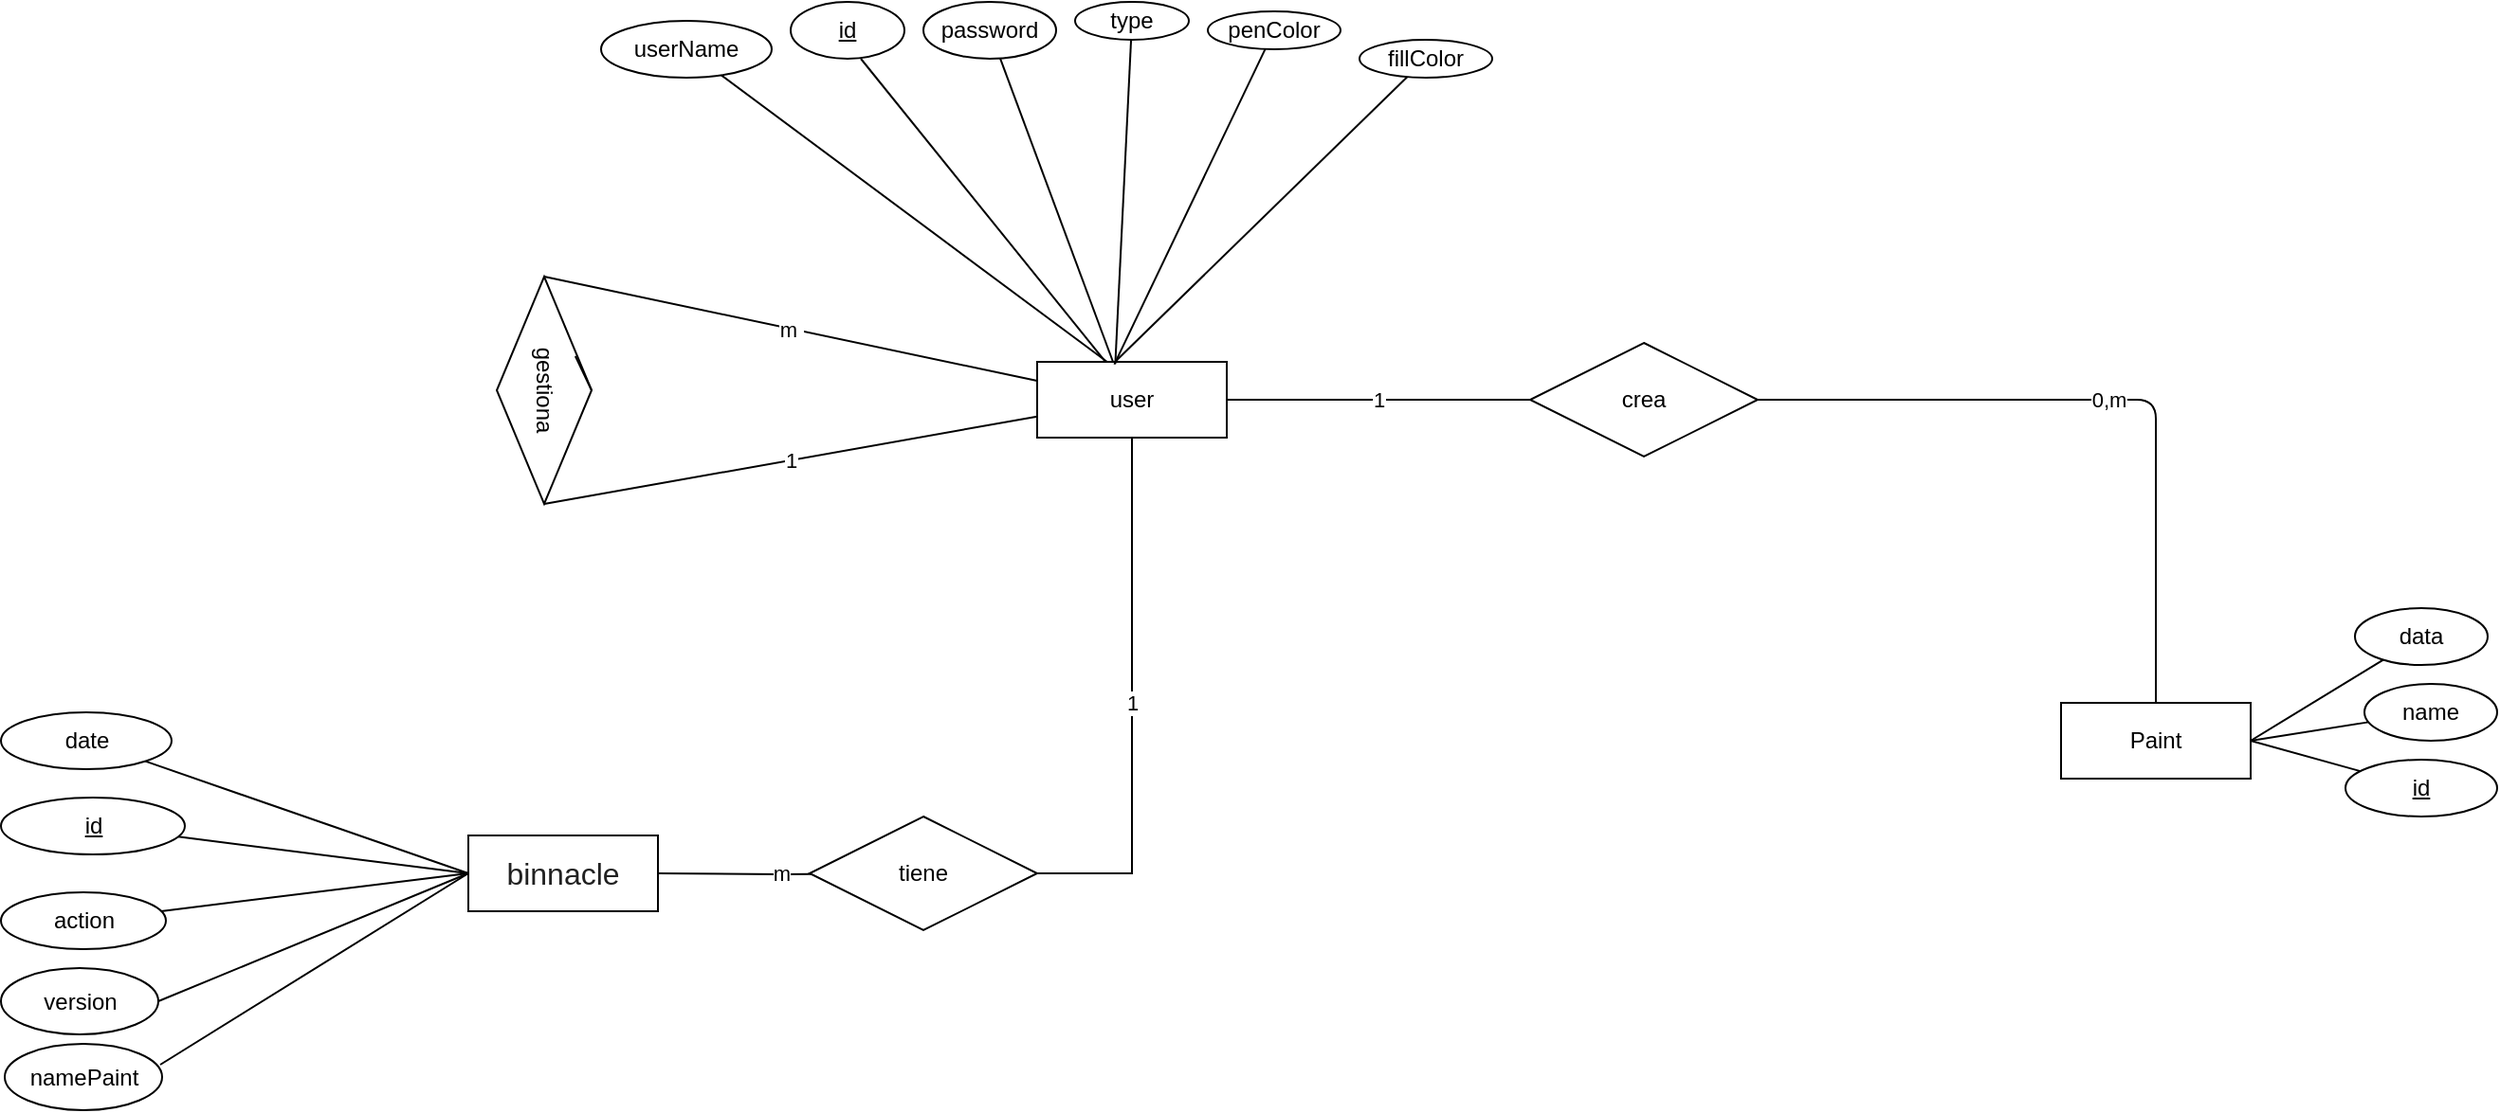 <mxfile version="13.9.9" type="device"><diagram id="G5ydUHcfMojE-vftAoOR" name="Page-1"><mxGraphModel dx="2249" dy="2031" grid="1" gridSize="10" guides="1" tooltips="1" connect="1" arrows="1" fold="1" page="1" pageScale="1" pageWidth="827" pageHeight="1169" math="0" shadow="0"><root><mxCell id="0"/><mxCell id="1" parent="0"/><mxCell id="npWHYww27oJNXXBFFFKz-29" value="&lt;font style=&quot;vertical-align: inherit&quot;&gt;&lt;font style=&quot;vertical-align: inherit&quot;&gt;1&lt;/font&gt;&lt;/font&gt;" style="rounded=0;orthogonalLoop=1;jettySize=auto;html=1;endArrow=none;endFill=0;entryX=1;entryY=0.5;entryDx=0;entryDy=0;" parent="1" source="npWHYww27oJNXXBFFFKz-2" target="npWHYww27oJNXXBFFFKz-28" edge="1"><mxGeometry relative="1" as="geometry"><mxPoint x="90" as="targetPoint"/></mxGeometry></mxCell><mxCell id="npWHYww27oJNXXBFFFKz-38" value="&lt;font style=&quot;vertical-align: inherit&quot;&gt;&lt;font style=&quot;vertical-align: inherit&quot;&gt;1&lt;/font&gt;&lt;/font&gt;" style="edgeStyle=orthogonalEdgeStyle;rounded=0;orthogonalLoop=1;jettySize=auto;html=1;entryX=0;entryY=0.5;entryDx=0;entryDy=0;endArrow=none;endFill=0;" parent="1" source="npWHYww27oJNXXBFFFKz-2" target="npWHYww27oJNXXBFFFKz-34" edge="1"><mxGeometry relative="1" as="geometry"><Array as="points"/></mxGeometry></mxCell><mxCell id="77kDI9rkIZS04G4vTpH_-10" style="rounded=0;orthogonalLoop=1;jettySize=auto;html=1;endArrow=none;endFill=0;exitX=0.374;exitY=0.01;exitDx=0;exitDy=0;exitPerimeter=0;" parent="1" source="npWHYww27oJNXXBFFFKz-2" target="77kDI9rkIZS04G4vTpH_-8" edge="1"><mxGeometry relative="1" as="geometry"/></mxCell><mxCell id="77kDI9rkIZS04G4vTpH_-11" style="rounded=0;orthogonalLoop=1;jettySize=auto;html=1;endArrow=none;endFill=0;entryX=0.617;entryY=1;entryDx=0;entryDy=0;entryPerimeter=0;exitX=0.365;exitY=0.013;exitDx=0;exitDy=0;exitPerimeter=0;" parent="1" source="npWHYww27oJNXXBFFFKz-2" target="77kDI9rkIZS04G4vTpH_-9" edge="1"><mxGeometry relative="1" as="geometry"><mxPoint x="130" y="-250" as="targetPoint"/></mxGeometry></mxCell><mxCell id="npWHYww27oJNXXBFFFKz-2" value="user" style="whiteSpace=wrap;html=1;align=center;" parent="1" vertex="1"><mxGeometry x="40" y="-170" width="100" height="40" as="geometry"/></mxCell><mxCell id="npWHYww27oJNXXBFFFKz-44" value="&lt;font style=&quot;vertical-align: inherit&quot;&gt;&lt;font style=&quot;vertical-align: inherit&quot;&gt;1&lt;/font&gt;&lt;/font&gt;" style="edgeStyle=orthogonalEdgeStyle;rounded=0;orthogonalLoop=1;jettySize=auto;html=1;endArrow=none;endFill=0;exitX=0.5;exitY=1;exitDx=0;exitDy=0;entryX=1;entryY=0.5;entryDx=0;entryDy=0;" parent="1" source="npWHYww27oJNXXBFFFKz-2" target="npWHYww27oJNXXBFFFKz-43" edge="1"><mxGeometry relative="1" as="geometry"><mxPoint x="90" y="240.0" as="sourcePoint"/></mxGeometry></mxCell><mxCell id="npWHYww27oJNXXBFFFKz-10" value="Paint" style="whiteSpace=wrap;html=1;align=center;" parent="1" vertex="1"><mxGeometry x="580" y="10" width="100" height="40" as="geometry"/></mxCell><mxCell id="npWHYww27oJNXXBFFFKz-30" value="&lt;font style=&quot;vertical-align: inherit&quot;&gt;&lt;font style=&quot;vertical-align: inherit&quot;&gt;&lt;font style=&quot;vertical-align: inherit&quot;&gt;&lt;font style=&quot;vertical-align: inherit&quot;&gt;m&amp;nbsp;&lt;/font&gt;&lt;/font&gt;&lt;/font&gt;&lt;/font&gt;" style="rounded=0;orthogonalLoop=1;jettySize=auto;html=1;endArrow=none;endFill=0;entryX=0;entryY=0.25;entryDx=0;entryDy=0;exitX=0;exitY=0.5;exitDx=0;exitDy=0;" parent="1" source="npWHYww27oJNXXBFFFKz-28" target="npWHYww27oJNXXBFFFKz-2" edge="1"><mxGeometry relative="1" as="geometry"><mxPoint x="-215" y="-200" as="sourcePoint"/></mxGeometry></mxCell><mxCell id="npWHYww27oJNXXBFFFKz-28" value="gestiona" style="shape=rhombus;perimeter=rhombusPerimeter;whiteSpace=wrap;html=1;align=center;rotation=90;" parent="1" vertex="1"><mxGeometry x="-280" y="-180" width="120" height="50" as="geometry"/></mxCell><mxCell id="npWHYww27oJNXXBFFFKz-34" value="crea" style="shape=rhombus;perimeter=rhombusPerimeter;whiteSpace=wrap;html=1;align=center;" parent="1" vertex="1"><mxGeometry x="300" y="-180" width="120" height="60" as="geometry"/></mxCell><mxCell id="npWHYww27oJNXXBFFFKz-39" value="&lt;span style=&quot;color: rgb(33 , 33 , 33) ; font-family: &amp;#34;poppins&amp;#34; , sans-serif ; font-size: 16px ; text-align: left ; background-color: rgb(255 , 255 , 255)&quot;&gt;binnacle&lt;/span&gt;" style="whiteSpace=wrap;html=1;align=center;" parent="1" vertex="1"><mxGeometry x="-260" y="80" width="100" height="40" as="geometry"/></mxCell><mxCell id="npWHYww27oJNXXBFFFKz-45" value="&lt;font style=&quot;vertical-align: inherit&quot;&gt;&lt;font style=&quot;vertical-align: inherit&quot;&gt;m&lt;/font&gt;&lt;/font&gt;" style="edgeStyle=orthogonalEdgeStyle;rounded=0;orthogonalLoop=1;jettySize=auto;html=1;entryX=1;entryY=0.5;entryDx=0;entryDy=0;endArrow=none;endFill=0;" parent="1" target="npWHYww27oJNXXBFFFKz-39" edge="1"><mxGeometry relative="1" as="geometry"><mxPoint x="-30" y="100" as="sourcePoint"/></mxGeometry></mxCell><mxCell id="npWHYww27oJNXXBFFFKz-43" value="tiene" style="shape=rhombus;perimeter=rhombusPerimeter;whiteSpace=wrap;html=1;align=center;" parent="1" vertex="1"><mxGeometry x="-80" y="70" width="120" height="60" as="geometry"/></mxCell><mxCell id="77kDI9rkIZS04G4vTpH_-8" value="userName" style="ellipse;whiteSpace=wrap;html=1;" parent="1" vertex="1"><mxGeometry x="-190" y="-350" width="90" height="30" as="geometry"/></mxCell><mxCell id="77kDI9rkIZS04G4vTpH_-9" value="&lt;u&gt;id&lt;/u&gt;" style="ellipse;whiteSpace=wrap;html=1;" parent="1" vertex="1"><mxGeometry x="-90" y="-360" width="60" height="30" as="geometry"/></mxCell><mxCell id="rAhQvytSD28uEH0jEcq_-11" value="0,m" style="endArrow=none;html=1;exitX=1;exitY=0.5;exitDx=0;exitDy=0;edgeStyle=orthogonalEdgeStyle;" parent="1" source="npWHYww27oJNXXBFFFKz-34" target="npWHYww27oJNXXBFFFKz-10" edge="1"><mxGeometry width="50" height="50" relative="1" as="geometry"><mxPoint x="190" y="120" as="sourcePoint"/><mxPoint x="240" y="70" as="targetPoint"/></mxGeometry></mxCell><mxCell id="8M5GXAmth4WakEbOGEsz-5" style="edgeStyle=none;rounded=0;orthogonalLoop=1;jettySize=auto;html=1;entryX=1;entryY=0.5;entryDx=0;entryDy=0;endArrow=none;endFill=0;" parent="1" source="8M5GXAmth4WakEbOGEsz-2" target="npWHYww27oJNXXBFFFKz-10" edge="1"><mxGeometry relative="1" as="geometry"/></mxCell><mxCell id="8M5GXAmth4WakEbOGEsz-2" value="data" style="ellipse;whiteSpace=wrap;html=1;align=center;" parent="1" vertex="1"><mxGeometry x="735" y="-40" width="70" height="30" as="geometry"/></mxCell><mxCell id="8M5GXAmth4WakEbOGEsz-6" style="edgeStyle=none;rounded=0;orthogonalLoop=1;jettySize=auto;html=1;entryX=1;entryY=0.5;entryDx=0;entryDy=0;endArrow=none;endFill=0;" parent="1" source="8M5GXAmth4WakEbOGEsz-3" target="npWHYww27oJNXXBFFFKz-10" edge="1"><mxGeometry relative="1" as="geometry"/></mxCell><mxCell id="8M5GXAmth4WakEbOGEsz-3" value="name" style="ellipse;whiteSpace=wrap;html=1;align=center;" parent="1" vertex="1"><mxGeometry x="740" width="70" height="30" as="geometry"/></mxCell><mxCell id="8M5GXAmth4WakEbOGEsz-7" style="edgeStyle=none;rounded=0;orthogonalLoop=1;jettySize=auto;html=1;entryX=1;entryY=0.5;entryDx=0;entryDy=0;endArrow=none;endFill=0;" parent="1" source="8M5GXAmth4WakEbOGEsz-4" target="npWHYww27oJNXXBFFFKz-10" edge="1"><mxGeometry relative="1" as="geometry"/></mxCell><mxCell id="8M5GXAmth4WakEbOGEsz-4" value="id" style="ellipse;whiteSpace=wrap;html=1;align=center;fontStyle=4;" parent="1" vertex="1"><mxGeometry x="730" y="40" width="80" height="30" as="geometry"/></mxCell><mxCell id="8M5GXAmth4WakEbOGEsz-16" style="edgeStyle=none;rounded=0;orthogonalLoop=1;jettySize=auto;html=1;entryX=0.4;entryY=0;entryDx=0;entryDy=0;entryPerimeter=0;endArrow=none;endFill=0;" parent="1" source="8M5GXAmth4WakEbOGEsz-12" target="npWHYww27oJNXXBFFFKz-2" edge="1"><mxGeometry relative="1" as="geometry"/></mxCell><mxCell id="8M5GXAmth4WakEbOGEsz-12" value="password" style="ellipse;whiteSpace=wrap;html=1;" parent="1" vertex="1"><mxGeometry x="-20" y="-360" width="70" height="30" as="geometry"/></mxCell><mxCell id="8M5GXAmth4WakEbOGEsz-20" style="edgeStyle=none;rounded=0;orthogonalLoop=1;jettySize=auto;html=1;entryX=0;entryY=0.5;entryDx=0;entryDy=0;endArrow=none;endFill=0;" parent="1" source="8M5GXAmth4WakEbOGEsz-17" target="npWHYww27oJNXXBFFFKz-39" edge="1"><mxGeometry relative="1" as="geometry"/></mxCell><mxCell id="8M5GXAmth4WakEbOGEsz-17" value="date" style="ellipse;whiteSpace=wrap;html=1;align=center;" parent="1" vertex="1"><mxGeometry x="-506.5" y="15" width="90" height="30" as="geometry"/></mxCell><mxCell id="8M5GXAmth4WakEbOGEsz-21" style="edgeStyle=none;rounded=0;orthogonalLoop=1;jettySize=auto;html=1;entryX=0;entryY=0.5;entryDx=0;entryDy=0;endArrow=none;endFill=0;" parent="1" source="8M5GXAmth4WakEbOGEsz-18" target="npWHYww27oJNXXBFFFKz-39" edge="1"><mxGeometry relative="1" as="geometry"/></mxCell><mxCell id="8M5GXAmth4WakEbOGEsz-18" value="id" style="ellipse;whiteSpace=wrap;html=1;align=center;fontStyle=4;" parent="1" vertex="1"><mxGeometry x="-506.5" y="60" width="97" height="30" as="geometry"/></mxCell><mxCell id="8M5GXAmth4WakEbOGEsz-22" style="edgeStyle=none;rounded=0;orthogonalLoop=1;jettySize=auto;html=1;endArrow=none;endFill=0;" parent="1" source="8M5GXAmth4WakEbOGEsz-19" edge="1"><mxGeometry relative="1" as="geometry"><mxPoint x="-260" y="100" as="targetPoint"/></mxGeometry></mxCell><mxCell id="8M5GXAmth4WakEbOGEsz-19" value="action" style="ellipse;whiteSpace=wrap;html=1;align=center;" parent="1" vertex="1"><mxGeometry x="-506.5" y="110" width="87" height="30" as="geometry"/></mxCell><mxCell id="8M5GXAmth4WakEbOGEsz-24" style="edgeStyle=none;rounded=0;orthogonalLoop=1;jettySize=auto;html=1;exitX=0.5;exitY=0;exitDx=0;exitDy=0;entryX=0.35;entryY=0.171;entryDx=0;entryDy=0;entryPerimeter=0;endArrow=none;endFill=0;" parent="1" source="npWHYww27oJNXXBFFFKz-28" target="npWHYww27oJNXXBFFFKz-28" edge="1"><mxGeometry relative="1" as="geometry"/></mxCell><mxCell id="8M5GXAmth4WakEbOGEsz-26" style="edgeStyle=none;rounded=0;orthogonalLoop=1;jettySize=auto;html=1;entryX=0.412;entryY=0.028;entryDx=0;entryDy=0;entryPerimeter=0;endArrow=none;endFill=0;" parent="1" source="8M5GXAmth4WakEbOGEsz-25" target="npWHYww27oJNXXBFFFKz-2" edge="1"><mxGeometry relative="1" as="geometry"/></mxCell><mxCell id="8M5GXAmth4WakEbOGEsz-25" value="type" style="ellipse;whiteSpace=wrap;html=1;align=center;" parent="1" vertex="1"><mxGeometry x="60" y="-360" width="60" height="20" as="geometry"/></mxCell><mxCell id="I48u7nwpJrvv-I_2E1D0-5" style="edgeStyle=none;rounded=0;orthogonalLoop=1;jettySize=auto;html=1;entryX=0.412;entryY=-0.002;entryDx=0;entryDy=0;entryPerimeter=0;endArrow=none;endFill=0;" parent="1" source="I48u7nwpJrvv-I_2E1D0-2" target="npWHYww27oJNXXBFFFKz-2" edge="1"><mxGeometry relative="1" as="geometry"/></mxCell><mxCell id="I48u7nwpJrvv-I_2E1D0-2" value="fillColor" style="ellipse;whiteSpace=wrap;html=1;align=center;" parent="1" vertex="1"><mxGeometry x="210" y="-340" width="70" height="20" as="geometry"/></mxCell><mxCell id="I48u7nwpJrvv-I_2E1D0-4" style="rounded=0;orthogonalLoop=1;jettySize=auto;html=1;endArrow=none;endFill=0;entryX=0.407;entryY=0.032;entryDx=0;entryDy=0;entryPerimeter=0;" parent="1" source="I48u7nwpJrvv-I_2E1D0-3" target="npWHYww27oJNXXBFFFKz-2" edge="1"><mxGeometry relative="1" as="geometry"/></mxCell><mxCell id="I48u7nwpJrvv-I_2E1D0-3" value="penColor" style="ellipse;whiteSpace=wrap;html=1;align=center;" parent="1" vertex="1"><mxGeometry x="130" y="-355" width="70" height="20" as="geometry"/></mxCell><mxCell id="tbEuBr21V2jxPCpZpBHU-4" style="edgeStyle=none;rounded=0;orthogonalLoop=1;jettySize=auto;html=1;entryX=0;entryY=0.5;entryDx=0;entryDy=0;endArrow=none;endFill=0;exitX=1;exitY=0.5;exitDx=0;exitDy=0;" parent="1" source="tbEuBr21V2jxPCpZpBHU-1" target="npWHYww27oJNXXBFFFKz-39" edge="1"><mxGeometry relative="1" as="geometry"/></mxCell><mxCell id="tbEuBr21V2jxPCpZpBHU-1" value="version" style="ellipse;whiteSpace=wrap;html=1;align=center;" parent="1" vertex="1"><mxGeometry x="-506.5" y="150" width="83" height="35" as="geometry"/></mxCell><mxCell id="sHwFPU5Tvp6bu0vBiYhj-2" style="rounded=0;orthogonalLoop=1;jettySize=auto;html=1;entryX=0;entryY=0.5;entryDx=0;entryDy=0;exitX=0.988;exitY=0.314;exitDx=0;exitDy=0;exitPerimeter=0;endArrow=none;endFill=0;" parent="1" source="sHwFPU5Tvp6bu0vBiYhj-1" target="npWHYww27oJNXXBFFFKz-39" edge="1"><mxGeometry relative="1" as="geometry"/></mxCell><mxCell id="sHwFPU5Tvp6bu0vBiYhj-1" value="namePaint" style="ellipse;whiteSpace=wrap;html=1;align=center;" parent="1" vertex="1"><mxGeometry x="-504.5" y="190" width="83" height="35" as="geometry"/></mxCell></root></mxGraphModel></diagram></mxfile>